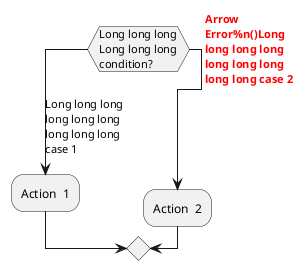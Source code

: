 {
  "sha1": "3l8f7e31vc1gebepdgmodg4hfyv1dph",
  "insertion": {
    "when": "2024-05-30T20:48:20.294Z",
    "url": "https://forum.plantuml.net/14529/activity-style-allow-style-diamond-internal-label-external?show=15726#c15726",
    "user": "plantuml@gmail.com"
  }
}
@startuml
<style>
activityDiagram {
  MaximumWidth 100
}
</style>
switch (Long long long Long long long condition?)
case (Long long long long long long long long long case 1)
   :Action  1;
case (<b><color:red>Arrow Error%n()Long long long long long long long long long case 2)
   :Action  2;
endswitch

@enduml
